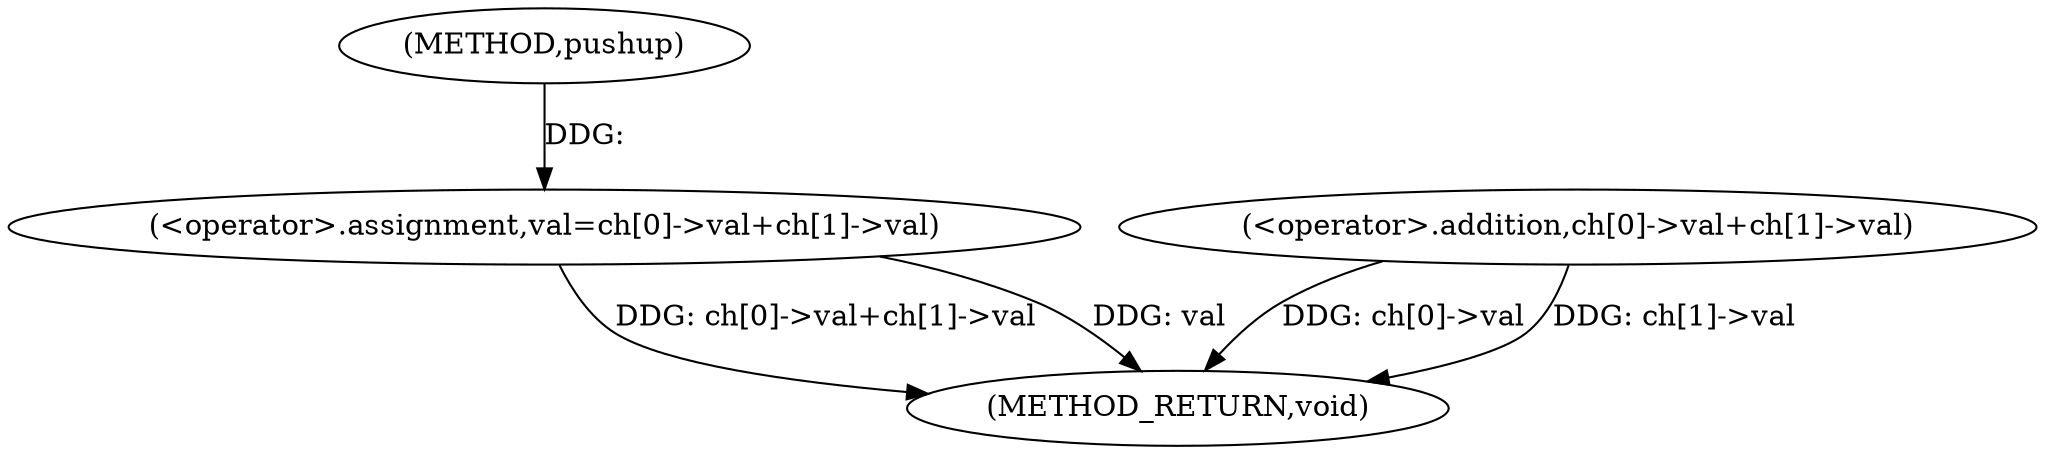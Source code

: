 digraph "pushup" {  
"1000510" [label = "(METHOD,pushup)" ]
"1000525" [label = "(METHOD_RETURN,void)" ]
"1000512" [label = "(<operator>.assignment,val=ch[0]->val+ch[1]->val)" ]
"1000514" [label = "(<operator>.addition,ch[0]->val+ch[1]->val)" ]
  "1000514" -> "1000525"  [ label = "DDG: ch[0]->val"] 
  "1000514" -> "1000525"  [ label = "DDG: ch[1]->val"] 
  "1000512" -> "1000525"  [ label = "DDG: ch[0]->val+ch[1]->val"] 
  "1000512" -> "1000525"  [ label = "DDG: val"] 
  "1000510" -> "1000512"  [ label = "DDG: "] 
}
